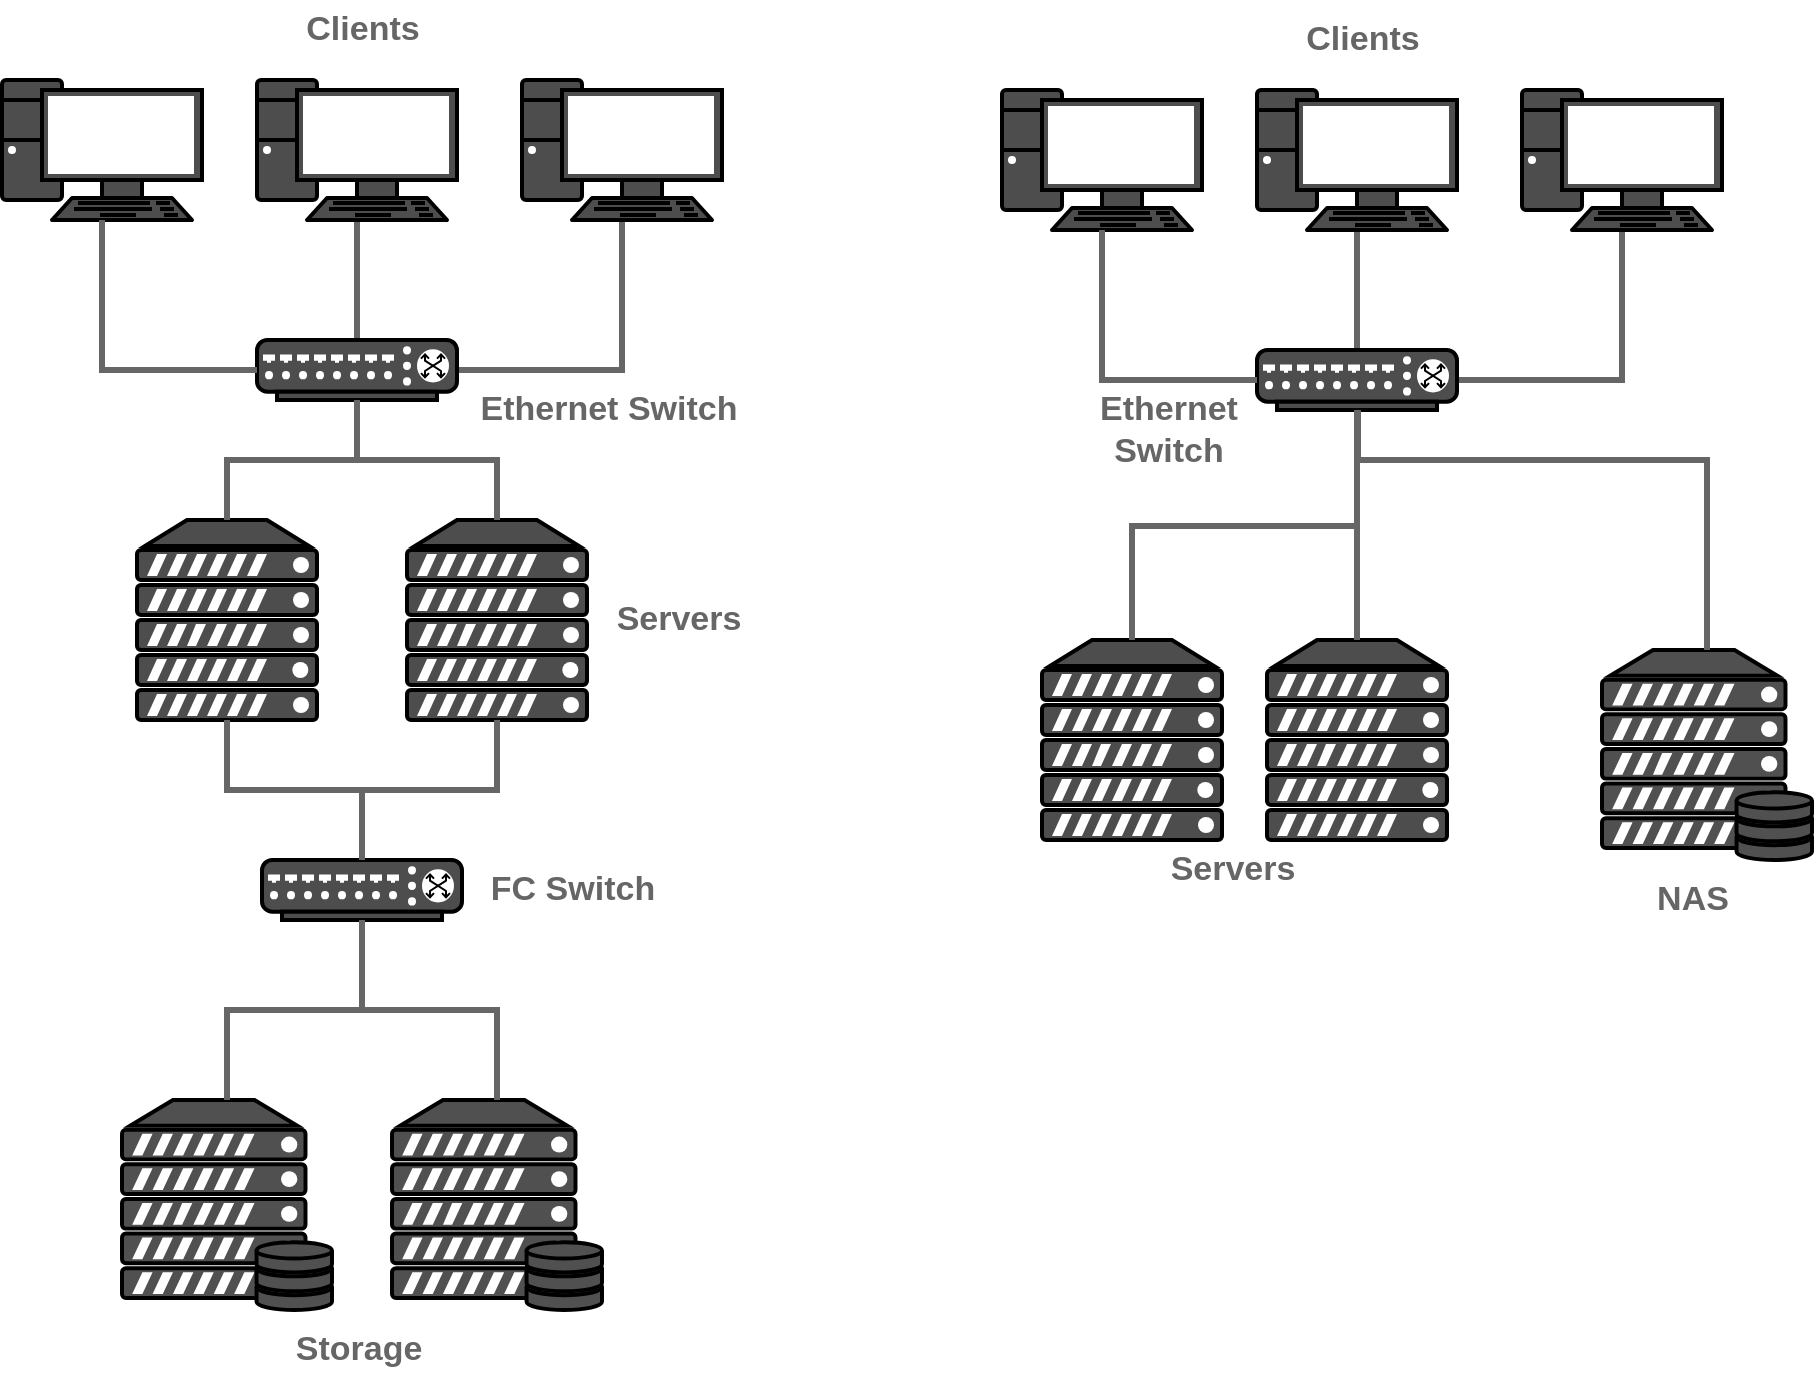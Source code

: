 <mxfile version="22.0.2" type="device">
  <diagram name="Page-1" id="iprN_Yk1u9IrDaCMo_Fx">
    <mxGraphModel dx="932" dy="1396" grid="1" gridSize="10" guides="1" tooltips="1" connect="1" arrows="1" fold="1" page="1" pageScale="1" pageWidth="827" pageHeight="1169" math="0" shadow="0">
      <root>
        <mxCell id="0" />
        <mxCell id="1" parent="0" />
        <mxCell id="qU59LJv8xXt5vE3jcYuw-3" value="" style="fontColor=#0066CC;verticalAlign=top;verticalLabelPosition=bottom;labelPosition=center;align=center;html=1;outlineConnect=0;fillColor=#505050;strokeColor=#000000;gradientColor=none;gradientDirection=north;strokeWidth=2;shape=mxgraph.networks.server_storage;" vertex="1" parent="1">
          <mxGeometry x="80" y="700" width="105" height="105" as="geometry" />
        </mxCell>
        <mxCell id="qU59LJv8xXt5vE3jcYuw-5" value="" style="fontColor=#0066CC;verticalAlign=top;verticalLabelPosition=bottom;labelPosition=center;align=center;html=1;outlineConnect=0;fillColor=#505050;strokeColor=#000000;gradientColor=none;gradientDirection=north;strokeWidth=2;shape=mxgraph.networks.server_storage;" vertex="1" parent="1">
          <mxGeometry x="215" y="700" width="105" height="105" as="geometry" />
        </mxCell>
        <mxCell id="qU59LJv8xXt5vE3jcYuw-6" value="" style="verticalAlign=top;verticalLabelPosition=bottom;labelPosition=center;align=center;html=1;outlineConnect=0;fillColor=#4D4D4D;strokeColor=#000000;gradientDirection=north;strokeWidth=2;shape=mxgraph.networks.switch;" vertex="1" parent="1">
          <mxGeometry x="150" y="580" width="100" height="30" as="geometry" />
        </mxCell>
        <mxCell id="qU59LJv8xXt5vE3jcYuw-7" style="edgeStyle=orthogonalEdgeStyle;rounded=0;orthogonalLoop=1;jettySize=auto;html=1;entryX=0.5;entryY=1;entryDx=0;entryDy=0;entryPerimeter=0;endArrow=none;endFill=0;strokeWidth=3;strokeColor=#666666;" edge="1" parent="1" source="qU59LJv8xXt5vE3jcYuw-3" target="qU59LJv8xXt5vE3jcYuw-6">
          <mxGeometry relative="1" as="geometry" />
        </mxCell>
        <mxCell id="qU59LJv8xXt5vE3jcYuw-8" style="edgeStyle=orthogonalEdgeStyle;rounded=0;orthogonalLoop=1;jettySize=auto;html=1;entryX=0.5;entryY=1;entryDx=0;entryDy=0;entryPerimeter=0;endArrow=none;endFill=0;strokeWidth=3;strokeColor=#666666;" edge="1" parent="1" source="qU59LJv8xXt5vE3jcYuw-5" target="qU59LJv8xXt5vE3jcYuw-6">
          <mxGeometry relative="1" as="geometry" />
        </mxCell>
        <mxCell id="qU59LJv8xXt5vE3jcYuw-9" value="" style="fontColor=#0066CC;verticalAlign=top;verticalLabelPosition=bottom;labelPosition=center;align=center;html=1;outlineConnect=0;fillColor=#4D4D4D;strokeColor=#000000;gradientColor=none;gradientDirection=north;strokeWidth=2;shape=mxgraph.networks.server;" vertex="1" parent="1">
          <mxGeometry x="87.5" y="410" width="90" height="100" as="geometry" />
        </mxCell>
        <mxCell id="qU59LJv8xXt5vE3jcYuw-10" value="" style="fontColor=#0066CC;verticalAlign=top;verticalLabelPosition=bottom;labelPosition=center;align=center;html=1;outlineConnect=0;fillColor=#4D4D4D;strokeColor=#000000;gradientColor=none;gradientDirection=north;strokeWidth=2;shape=mxgraph.networks.server;" vertex="1" parent="1">
          <mxGeometry x="222.5" y="410" width="90" height="100" as="geometry" />
        </mxCell>
        <mxCell id="qU59LJv8xXt5vE3jcYuw-11" style="edgeStyle=orthogonalEdgeStyle;rounded=0;orthogonalLoop=1;jettySize=auto;html=1;entryX=0.5;entryY=1;entryDx=0;entryDy=0;entryPerimeter=0;strokeWidth=3;endArrow=none;endFill=0;strokeColor=#666666;" edge="1" parent="1" source="qU59LJv8xXt5vE3jcYuw-6" target="qU59LJv8xXt5vE3jcYuw-10">
          <mxGeometry relative="1" as="geometry" />
        </mxCell>
        <mxCell id="qU59LJv8xXt5vE3jcYuw-12" style="edgeStyle=orthogonalEdgeStyle;rounded=0;orthogonalLoop=1;jettySize=auto;html=1;exitX=0.5;exitY=0;exitDx=0;exitDy=0;exitPerimeter=0;entryX=0.5;entryY=1;entryDx=0;entryDy=0;entryPerimeter=0;strokeWidth=3;endArrow=none;endFill=0;strokeColor=#666666;" edge="1" parent="1" source="qU59LJv8xXt5vE3jcYuw-6" target="qU59LJv8xXt5vE3jcYuw-9">
          <mxGeometry relative="1" as="geometry" />
        </mxCell>
        <mxCell id="qU59LJv8xXt5vE3jcYuw-18" style="edgeStyle=orthogonalEdgeStyle;rounded=0;orthogonalLoop=1;jettySize=auto;html=1;strokeWidth=3;endArrow=none;endFill=0;strokeColor=#666666;" edge="1" parent="1" source="qU59LJv8xXt5vE3jcYuw-13" target="qU59LJv8xXt5vE3jcYuw-16">
          <mxGeometry relative="1" as="geometry" />
        </mxCell>
        <mxCell id="qU59LJv8xXt5vE3jcYuw-20" style="edgeStyle=orthogonalEdgeStyle;rounded=0;orthogonalLoop=1;jettySize=auto;html=1;strokeWidth=3;endArrow=none;endFill=0;strokeColor=#666666;" edge="1" parent="1" source="qU59LJv8xXt5vE3jcYuw-13" target="qU59LJv8xXt5vE3jcYuw-17">
          <mxGeometry relative="1" as="geometry" />
        </mxCell>
        <mxCell id="qU59LJv8xXt5vE3jcYuw-21" style="edgeStyle=orthogonalEdgeStyle;rounded=0;orthogonalLoop=1;jettySize=auto;html=1;endArrow=none;endFill=0;strokeWidth=3;strokeColor=#666666;" edge="1" parent="1" source="qU59LJv8xXt5vE3jcYuw-13" target="qU59LJv8xXt5vE3jcYuw-10">
          <mxGeometry relative="1" as="geometry" />
        </mxCell>
        <mxCell id="qU59LJv8xXt5vE3jcYuw-13" value="" style="verticalAlign=top;verticalLabelPosition=bottom;labelPosition=center;align=center;html=1;outlineConnect=0;fillColor=#4D4D4D;strokeColor=#000000;gradientDirection=north;strokeWidth=2;shape=mxgraph.networks.switch;" vertex="1" parent="1">
          <mxGeometry x="147.5" y="320" width="100" height="30" as="geometry" />
        </mxCell>
        <mxCell id="qU59LJv8xXt5vE3jcYuw-14" value="" style="fontColor=#0066CC;verticalAlign=top;verticalLabelPosition=bottom;labelPosition=center;align=center;html=1;outlineConnect=0;fillColor=#4D4D4D;strokeColor=#000000;gradientColor=none;gradientDirection=north;strokeWidth=2;shape=mxgraph.networks.pc;" vertex="1" parent="1">
          <mxGeometry x="20" y="190" width="100" height="70" as="geometry" />
        </mxCell>
        <mxCell id="qU59LJv8xXt5vE3jcYuw-16" value="" style="fontColor=#0066CC;verticalAlign=top;verticalLabelPosition=bottom;labelPosition=center;align=center;html=1;outlineConnect=0;fillColor=#4D4D4D;strokeColor=#000000;gradientColor=none;gradientDirection=north;strokeWidth=2;shape=mxgraph.networks.pc;" vertex="1" parent="1">
          <mxGeometry x="147.5" y="190" width="100" height="70" as="geometry" />
        </mxCell>
        <mxCell id="qU59LJv8xXt5vE3jcYuw-17" value="" style="fontColor=#0066CC;verticalAlign=top;verticalLabelPosition=bottom;labelPosition=center;align=center;html=1;outlineConnect=0;fillColor=#4D4D4D;strokeColor=#000000;gradientColor=none;gradientDirection=north;strokeWidth=2;shape=mxgraph.networks.pc;" vertex="1" parent="1">
          <mxGeometry x="280" y="190" width="100" height="70" as="geometry" />
        </mxCell>
        <mxCell id="qU59LJv8xXt5vE3jcYuw-19" style="edgeStyle=orthogonalEdgeStyle;rounded=0;orthogonalLoop=1;jettySize=auto;html=1;entryX=0.5;entryY=1;entryDx=0;entryDy=0;entryPerimeter=0;strokeWidth=3;endArrow=none;endFill=0;strokeColor=#666666;" edge="1" parent="1" source="qU59LJv8xXt5vE3jcYuw-13" target="qU59LJv8xXt5vE3jcYuw-14">
          <mxGeometry relative="1" as="geometry" />
        </mxCell>
        <mxCell id="qU59LJv8xXt5vE3jcYuw-22" style="edgeStyle=orthogonalEdgeStyle;rounded=0;orthogonalLoop=1;jettySize=auto;html=1;entryX=0.5;entryY=0;entryDx=0;entryDy=0;entryPerimeter=0;endArrow=none;endFill=0;strokeWidth=3;strokeColor=#666666;" edge="1" parent="1" source="qU59LJv8xXt5vE3jcYuw-13" target="qU59LJv8xXt5vE3jcYuw-9">
          <mxGeometry relative="1" as="geometry" />
        </mxCell>
        <mxCell id="qU59LJv8xXt5vE3jcYuw-23" value="&lt;b&gt;&lt;font color=&quot;#666666&quot; style=&quot;font-size: 17px;&quot;&gt;Servers&lt;/font&gt;&lt;/b&gt;" style="text;html=1;align=center;verticalAlign=middle;resizable=0;points=[];autosize=1;strokeColor=none;fillColor=none;" vertex="1" parent="1">
          <mxGeometry x="312.5" y="445" width="90" height="30" as="geometry" />
        </mxCell>
        <mxCell id="qU59LJv8xXt5vE3jcYuw-25" value="&lt;b&gt;&lt;font color=&quot;#666666&quot; style=&quot;font-size: 17px;&quot;&gt;FC Switch&lt;/font&gt;&lt;/b&gt;" style="text;html=1;align=center;verticalAlign=middle;resizable=0;points=[];autosize=1;strokeColor=none;fillColor=none;" vertex="1" parent="1">
          <mxGeometry x="250" y="580" width="110" height="30" as="geometry" />
        </mxCell>
        <mxCell id="qU59LJv8xXt5vE3jcYuw-26" value="&lt;b&gt;&lt;font color=&quot;#666666&quot; style=&quot;font-size: 17px;&quot;&gt;Storage&lt;/font&gt;&lt;/b&gt;" style="text;html=1;align=center;verticalAlign=middle;resizable=0;points=[];autosize=1;strokeColor=none;fillColor=none;" vertex="1" parent="1">
          <mxGeometry x="152.5" y="810" width="90" height="30" as="geometry" />
        </mxCell>
        <mxCell id="qU59LJv8xXt5vE3jcYuw-27" value="&lt;b&gt;&lt;font color=&quot;#666666&quot; style=&quot;font-size: 17px;&quot;&gt;Ethernet Switch&lt;/font&gt;&lt;/b&gt;" style="text;html=1;align=center;verticalAlign=middle;resizable=0;points=[];autosize=1;strokeColor=none;fillColor=none;" vertex="1" parent="1">
          <mxGeometry x="247.5" y="340" width="150" height="30" as="geometry" />
        </mxCell>
        <mxCell id="qU59LJv8xXt5vE3jcYuw-28" value="&lt;b&gt;&lt;font color=&quot;#666666&quot; style=&quot;font-size: 17px;&quot;&gt;Clients&lt;/font&gt;&lt;/b&gt;" style="text;html=1;align=center;verticalAlign=middle;resizable=0;points=[];autosize=1;strokeColor=none;fillColor=none;" vertex="1" parent="1">
          <mxGeometry x="160" y="150" width="80" height="30" as="geometry" />
        </mxCell>
        <mxCell id="qU59LJv8xXt5vE3jcYuw-43" value="" style="fontColor=#0066CC;verticalAlign=top;verticalLabelPosition=bottom;labelPosition=center;align=center;html=1;outlineConnect=0;fillColor=#4D4D4D;strokeColor=#000000;gradientColor=none;gradientDirection=north;strokeWidth=2;shape=mxgraph.networks.server;" vertex="1" parent="1">
          <mxGeometry x="540" y="470" width="90" height="100" as="geometry" />
        </mxCell>
        <mxCell id="qU59LJv8xXt5vE3jcYuw-44" value="" style="fontColor=#0066CC;verticalAlign=top;verticalLabelPosition=bottom;labelPosition=center;align=center;html=1;outlineConnect=0;fillColor=#4D4D4D;strokeColor=#000000;gradientColor=none;gradientDirection=north;strokeWidth=2;shape=mxgraph.networks.server;" vertex="1" parent="1">
          <mxGeometry x="652.5" y="470" width="90" height="100" as="geometry" />
        </mxCell>
        <mxCell id="qU59LJv8xXt5vE3jcYuw-45" style="edgeStyle=orthogonalEdgeStyle;rounded=0;orthogonalLoop=1;jettySize=auto;html=1;strokeWidth=3;endArrow=none;endFill=0;strokeColor=#666666;" edge="1" parent="1" source="qU59LJv8xXt5vE3jcYuw-48" target="qU59LJv8xXt5vE3jcYuw-50">
          <mxGeometry relative="1" as="geometry" />
        </mxCell>
        <mxCell id="qU59LJv8xXt5vE3jcYuw-46" style="edgeStyle=orthogonalEdgeStyle;rounded=0;orthogonalLoop=1;jettySize=auto;html=1;strokeWidth=3;endArrow=none;endFill=0;strokeColor=#666666;" edge="1" parent="1" source="qU59LJv8xXt5vE3jcYuw-48" target="qU59LJv8xXt5vE3jcYuw-51">
          <mxGeometry relative="1" as="geometry" />
        </mxCell>
        <mxCell id="qU59LJv8xXt5vE3jcYuw-47" style="edgeStyle=orthogonalEdgeStyle;rounded=0;orthogonalLoop=1;jettySize=auto;html=1;endArrow=none;endFill=0;strokeWidth=3;strokeColor=#666666;" edge="1" parent="1" source="qU59LJv8xXt5vE3jcYuw-48" target="qU59LJv8xXt5vE3jcYuw-44">
          <mxGeometry relative="1" as="geometry" />
        </mxCell>
        <mxCell id="qU59LJv8xXt5vE3jcYuw-48" value="" style="verticalAlign=top;verticalLabelPosition=bottom;labelPosition=center;align=center;html=1;outlineConnect=0;fillColor=#4D4D4D;strokeColor=#000000;gradientDirection=north;strokeWidth=2;shape=mxgraph.networks.switch;" vertex="1" parent="1">
          <mxGeometry x="647.5" y="325" width="100" height="30" as="geometry" />
        </mxCell>
        <mxCell id="qU59LJv8xXt5vE3jcYuw-49" value="" style="fontColor=#0066CC;verticalAlign=top;verticalLabelPosition=bottom;labelPosition=center;align=center;html=1;outlineConnect=0;fillColor=#4D4D4D;strokeColor=#000000;gradientColor=none;gradientDirection=north;strokeWidth=2;shape=mxgraph.networks.pc;" vertex="1" parent="1">
          <mxGeometry x="520" y="195" width="100" height="70" as="geometry" />
        </mxCell>
        <mxCell id="qU59LJv8xXt5vE3jcYuw-50" value="" style="fontColor=#0066CC;verticalAlign=top;verticalLabelPosition=bottom;labelPosition=center;align=center;html=1;outlineConnect=0;fillColor=#4D4D4D;strokeColor=#000000;gradientColor=none;gradientDirection=north;strokeWidth=2;shape=mxgraph.networks.pc;" vertex="1" parent="1">
          <mxGeometry x="647.5" y="195" width="100" height="70" as="geometry" />
        </mxCell>
        <mxCell id="qU59LJv8xXt5vE3jcYuw-51" value="" style="fontColor=#0066CC;verticalAlign=top;verticalLabelPosition=bottom;labelPosition=center;align=center;html=1;outlineConnect=0;fillColor=#4D4D4D;strokeColor=#000000;gradientColor=none;gradientDirection=north;strokeWidth=2;shape=mxgraph.networks.pc;" vertex="1" parent="1">
          <mxGeometry x="780" y="195" width="100" height="70" as="geometry" />
        </mxCell>
        <mxCell id="qU59LJv8xXt5vE3jcYuw-52" style="edgeStyle=orthogonalEdgeStyle;rounded=0;orthogonalLoop=1;jettySize=auto;html=1;entryX=0.5;entryY=1;entryDx=0;entryDy=0;entryPerimeter=0;strokeWidth=3;endArrow=none;endFill=0;strokeColor=#666666;" edge="1" parent="1" source="qU59LJv8xXt5vE3jcYuw-48" target="qU59LJv8xXt5vE3jcYuw-49">
          <mxGeometry relative="1" as="geometry" />
        </mxCell>
        <mxCell id="qU59LJv8xXt5vE3jcYuw-53" style="edgeStyle=orthogonalEdgeStyle;rounded=0;orthogonalLoop=1;jettySize=auto;html=1;entryX=0.5;entryY=0;entryDx=0;entryDy=0;entryPerimeter=0;endArrow=none;endFill=0;strokeWidth=3;strokeColor=#666666;" edge="1" parent="1" source="qU59LJv8xXt5vE3jcYuw-48" target="qU59LJv8xXt5vE3jcYuw-43">
          <mxGeometry relative="1" as="geometry">
            <Array as="points">
              <mxPoint x="698" y="413" />
              <mxPoint x="585" y="413" />
            </Array>
          </mxGeometry>
        </mxCell>
        <mxCell id="qU59LJv8xXt5vE3jcYuw-54" value="&lt;b&gt;&lt;font color=&quot;#666666&quot; style=&quot;font-size: 17px;&quot;&gt;Servers&lt;/font&gt;&lt;/b&gt;" style="text;html=1;align=center;verticalAlign=middle;resizable=0;points=[];autosize=1;strokeColor=none;fillColor=none;" vertex="1" parent="1">
          <mxGeometry x="590" y="570" width="90" height="30" as="geometry" />
        </mxCell>
        <mxCell id="qU59LJv8xXt5vE3jcYuw-55" value="&lt;b&gt;&lt;font color=&quot;#666666&quot; style=&quot;font-size: 17px;&quot;&gt;Ethernet&lt;br&gt;Switch&lt;/font&gt;&lt;/b&gt;" style="text;html=1;align=center;verticalAlign=middle;resizable=0;points=[];autosize=1;strokeColor=none;fillColor=none;" vertex="1" parent="1">
          <mxGeometry x="557.5" y="340" width="90" height="50" as="geometry" />
        </mxCell>
        <mxCell id="qU59LJv8xXt5vE3jcYuw-56" value="&lt;b&gt;&lt;font color=&quot;#666666&quot; style=&quot;font-size: 17px;&quot;&gt;Clients&lt;/font&gt;&lt;/b&gt;" style="text;html=1;align=center;verticalAlign=middle;resizable=0;points=[];autosize=1;strokeColor=none;fillColor=none;" vertex="1" parent="1">
          <mxGeometry x="660" y="155" width="80" height="30" as="geometry" />
        </mxCell>
        <mxCell id="qU59LJv8xXt5vE3jcYuw-58" value="" style="fontColor=#0066CC;verticalAlign=top;verticalLabelPosition=bottom;labelPosition=center;align=center;html=1;outlineConnect=0;fillColor=#505050;strokeColor=#000000;gradientColor=none;gradientDirection=north;strokeWidth=2;shape=mxgraph.networks.server_storage;" vertex="1" parent="1">
          <mxGeometry x="820" y="475" width="105" height="105" as="geometry" />
        </mxCell>
        <mxCell id="qU59LJv8xXt5vE3jcYuw-59" style="edgeStyle=orthogonalEdgeStyle;rounded=0;orthogonalLoop=1;jettySize=auto;html=1;entryX=0.5;entryY=1;entryDx=0;entryDy=0;entryPerimeter=0;endArrow=none;endFill=0;strokeWidth=3;strokeColor=#666666;exitX=0.5;exitY=0;exitDx=0;exitDy=0;exitPerimeter=0;" edge="1" parent="1" source="qU59LJv8xXt5vE3jcYuw-58" target="qU59LJv8xXt5vE3jcYuw-48">
          <mxGeometry relative="1" as="geometry">
            <Array as="points">
              <mxPoint x="873" y="380" />
              <mxPoint x="698" y="380" />
              <mxPoint x="698" y="355" />
            </Array>
          </mxGeometry>
        </mxCell>
        <mxCell id="qU59LJv8xXt5vE3jcYuw-60" value="&lt;b&gt;&lt;font color=&quot;#666666&quot; style=&quot;font-size: 17px;&quot;&gt;NAS&lt;/font&gt;&lt;/b&gt;" style="text;html=1;align=center;verticalAlign=middle;resizable=0;points=[];autosize=1;strokeColor=none;fillColor=none;" vertex="1" parent="1">
          <mxGeometry x="835" y="585" width="60" height="30" as="geometry" />
        </mxCell>
      </root>
    </mxGraphModel>
  </diagram>
</mxfile>
